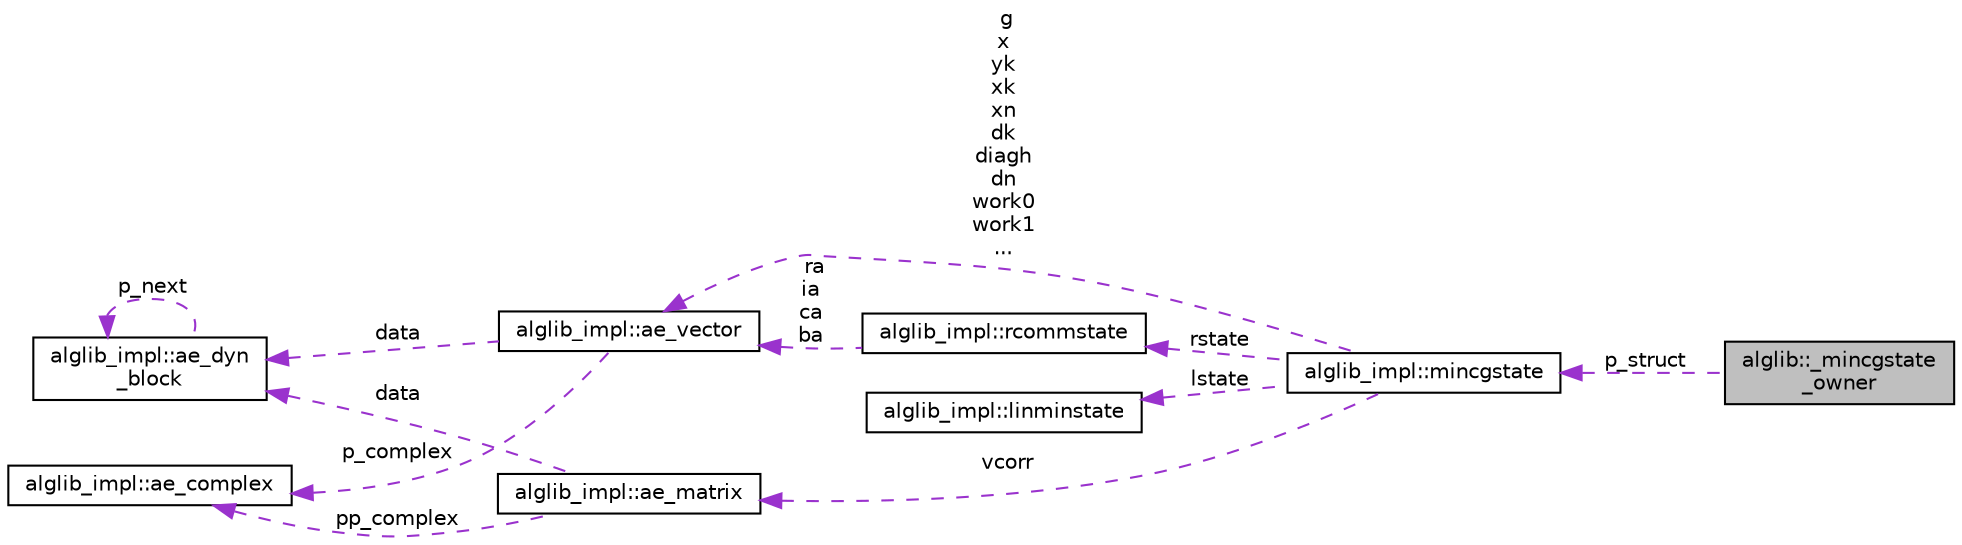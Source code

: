 digraph "alglib::_mincgstate_owner"
{
  edge [fontname="Helvetica",fontsize="10",labelfontname="Helvetica",labelfontsize="10"];
  node [fontname="Helvetica",fontsize="10",shape=record];
  rankdir="LR";
  Node2 [label="alglib::_mincgstate\l_owner",height=0.2,width=0.4,color="black", fillcolor="grey75", style="filled", fontcolor="black"];
  Node3 -> Node2 [dir="back",color="darkorchid3",fontsize="10",style="dashed",label=" p_struct" ,fontname="Helvetica"];
  Node3 [label="alglib_impl::mincgstate",height=0.2,width=0.4,color="black", fillcolor="white", style="filled",URL="$structalglib__impl_1_1mincgstate.html"];
  Node4 -> Node3 [dir="back",color="darkorchid3",fontsize="10",style="dashed",label=" rstate" ,fontname="Helvetica"];
  Node4 [label="alglib_impl::rcommstate",height=0.2,width=0.4,color="black", fillcolor="white", style="filled",URL="$structalglib__impl_1_1rcommstate.html"];
  Node5 -> Node4 [dir="back",color="darkorchid3",fontsize="10",style="dashed",label=" ra\nia\nca\nba" ,fontname="Helvetica"];
  Node5 [label="alglib_impl::ae_vector",height=0.2,width=0.4,color="black", fillcolor="white", style="filled",URL="$structalglib__impl_1_1ae__vector.html"];
  Node6 -> Node5 [dir="back",color="darkorchid3",fontsize="10",style="dashed",label=" data" ,fontname="Helvetica"];
  Node6 [label="alglib_impl::ae_dyn\l_block",height=0.2,width=0.4,color="black", fillcolor="white", style="filled",URL="$structalglib__impl_1_1ae__dyn__block.html"];
  Node6 -> Node6 [dir="back",color="darkorchid3",fontsize="10",style="dashed",label=" p_next" ,fontname="Helvetica"];
  Node7 -> Node5 [dir="back",color="darkorchid3",fontsize="10",style="dashed",label=" p_complex" ,fontname="Helvetica"];
  Node7 [label="alglib_impl::ae_complex",height=0.2,width=0.4,color="black", fillcolor="white", style="filled",URL="$structalglib__impl_1_1ae__complex.html"];
  Node8 -> Node3 [dir="back",color="darkorchid3",fontsize="10",style="dashed",label=" lstate" ,fontname="Helvetica"];
  Node8 [label="alglib_impl::linminstate",height=0.2,width=0.4,color="black", fillcolor="white", style="filled",URL="$structalglib__impl_1_1linminstate.html"];
  Node5 -> Node3 [dir="back",color="darkorchid3",fontsize="10",style="dashed",label=" g\nx\nyk\nxk\nxn\ndk\ndiagh\ndn\nwork0\nwork1\n..." ,fontname="Helvetica"];
  Node9 -> Node3 [dir="back",color="darkorchid3",fontsize="10",style="dashed",label=" vcorr" ,fontname="Helvetica"];
  Node9 [label="alglib_impl::ae_matrix",height=0.2,width=0.4,color="black", fillcolor="white", style="filled",URL="$structalglib__impl_1_1ae__matrix.html"];
  Node6 -> Node9 [dir="back",color="darkorchid3",fontsize="10",style="dashed",label=" data" ,fontname="Helvetica"];
  Node7 -> Node9 [dir="back",color="darkorchid3",fontsize="10",style="dashed",label=" pp_complex" ,fontname="Helvetica"];
}
